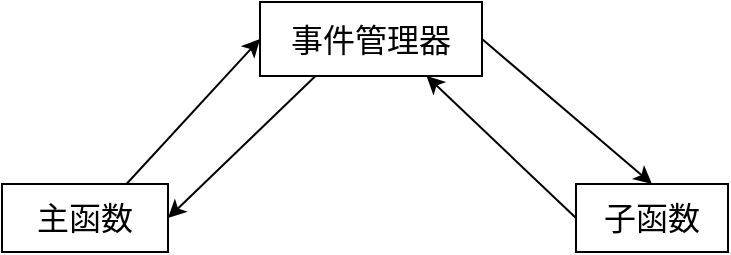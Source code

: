 <mxfile version="21.7.5" type="github">
  <diagram name="第 1 页" id="edIoZuRB3zaZxlKi64ll">
    <mxGraphModel dx="1187" dy="614" grid="0" gridSize="10" guides="1" tooltips="1" connect="1" arrows="1" fold="1" page="1" pageScale="1" pageWidth="1600" pageHeight="1200" math="0" shadow="0">
      <root>
        <mxCell id="0" />
        <mxCell id="1" parent="0" />
        <mxCell id="UY6UssRv_SOol4y7VN9k-11" style="rounded=0;orthogonalLoop=1;jettySize=auto;html=1;exitX=0.75;exitY=0;exitDx=0;exitDy=0;entryX=0;entryY=0.5;entryDx=0;entryDy=0;" edge="1" parent="1" source="UY6UssRv_SOol4y7VN9k-8" target="UY6UssRv_SOol4y7VN9k-9">
          <mxGeometry relative="1" as="geometry" />
        </mxCell>
        <mxCell id="UY6UssRv_SOol4y7VN9k-8" value="主函数" style="rounded=0;whiteSpace=wrap;html=1;fontSize=16;" vertex="1" parent="1">
          <mxGeometry x="272" y="276" width="83" height="34" as="geometry" />
        </mxCell>
        <mxCell id="UY6UssRv_SOol4y7VN9k-12" style="rounded=0;orthogonalLoop=1;jettySize=auto;html=1;exitX=0.25;exitY=1;exitDx=0;exitDy=0;entryX=1;entryY=0.5;entryDx=0;entryDy=0;" edge="1" parent="1" source="UY6UssRv_SOol4y7VN9k-9" target="UY6UssRv_SOol4y7VN9k-8">
          <mxGeometry relative="1" as="geometry" />
        </mxCell>
        <mxCell id="UY6UssRv_SOol4y7VN9k-13" style="rounded=0;orthogonalLoop=1;jettySize=auto;html=1;exitX=1;exitY=0.5;exitDx=0;exitDy=0;entryX=0.5;entryY=0;entryDx=0;entryDy=0;" edge="1" parent="1" source="UY6UssRv_SOol4y7VN9k-9" target="UY6UssRv_SOol4y7VN9k-10">
          <mxGeometry relative="1" as="geometry" />
        </mxCell>
        <mxCell id="UY6UssRv_SOol4y7VN9k-9" value="事件管理器" style="rounded=0;whiteSpace=wrap;html=1;fontSize=16;" vertex="1" parent="1">
          <mxGeometry x="401" y="185" width="111" height="37" as="geometry" />
        </mxCell>
        <mxCell id="UY6UssRv_SOol4y7VN9k-14" style="rounded=0;orthogonalLoop=1;jettySize=auto;html=1;exitX=0;exitY=0.5;exitDx=0;exitDy=0;entryX=0.75;entryY=1;entryDx=0;entryDy=0;" edge="1" parent="1" source="UY6UssRv_SOol4y7VN9k-10" target="UY6UssRv_SOol4y7VN9k-9">
          <mxGeometry relative="1" as="geometry" />
        </mxCell>
        <mxCell id="UY6UssRv_SOol4y7VN9k-10" value="子函数" style="rounded=0;whiteSpace=wrap;html=1;fontSize=16;" vertex="1" parent="1">
          <mxGeometry x="559" y="276" width="76" height="34" as="geometry" />
        </mxCell>
      </root>
    </mxGraphModel>
  </diagram>
</mxfile>
